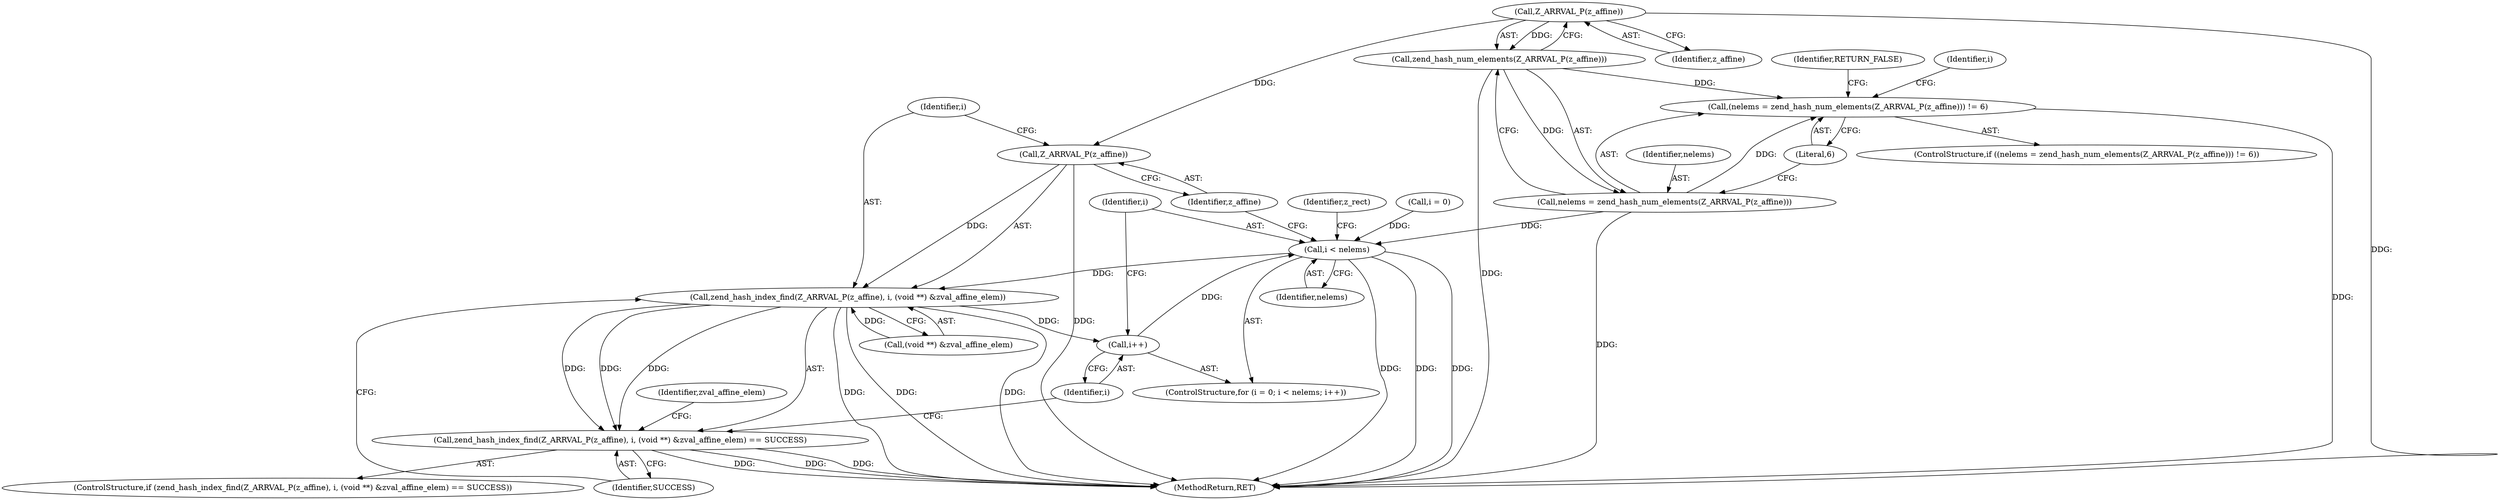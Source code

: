 digraph "0_php-src_2938329ce19cb8c4197dec146c3ec887c6f61d01_2@pointer" {
"1000140" [label="(Call,Z_ARRVAL_P(z_affine))"];
"1000139" [label="(Call,zend_hash_num_elements(Z_ARRVAL_P(z_affine)))"];
"1000136" [label="(Call,(nelems = zend_hash_num_elements(Z_ARRVAL_P(z_affine))) != 6)"];
"1000137" [label="(Call,nelems = zend_hash_num_elements(Z_ARRVAL_P(z_affine)))"];
"1000149" [label="(Call,i < nelems)"];
"1000157" [label="(Call,zend_hash_index_find(Z_ARRVAL_P(z_affine), i, (void **) &zval_affine_elem))"];
"1000152" [label="(Call,i++)"];
"1000156" [label="(Call,zend_hash_index_find(Z_ARRVAL_P(z_affine), i, (void **) &zval_affine_elem) == SUCCESS)"];
"1000158" [label="(Call,Z_ARRVAL_P(z_affine))"];
"1000161" [label="(Call,(void **) &zval_affine_elem)"];
"1000138" [label="(Identifier,nelems)"];
"1000165" [label="(Identifier,SUCCESS)"];
"1000159" [label="(Identifier,z_affine)"];
"1000160" [label="(Identifier,i)"];
"1000149" [label="(Call,i < nelems)"];
"1000155" [label="(ControlStructure,if (zend_hash_index_find(Z_ARRVAL_P(z_affine), i, (void **) &zval_affine_elem) == SUCCESS))"];
"1000153" [label="(Identifier,i)"];
"1000141" [label="(Identifier,z_affine)"];
"1000137" [label="(Call,nelems = zend_hash_num_elements(Z_ARRVAL_P(z_affine)))"];
"1000201" [label="(Identifier,z_rect)"];
"1000156" [label="(Call,zend_hash_index_find(Z_ARRVAL_P(z_affine), i, (void **) &zval_affine_elem) == SUCCESS)"];
"1000157" [label="(Call,zend_hash_index_find(Z_ARRVAL_P(z_affine), i, (void **) &zval_affine_elem))"];
"1000146" [label="(Call,i = 0)"];
"1000136" [label="(Call,(nelems = zend_hash_num_elements(Z_ARRVAL_P(z_affine))) != 6)"];
"1000144" [label="(Identifier,RETURN_FALSE)"];
"1000150" [label="(Identifier,i)"];
"1000145" [label="(ControlStructure,for (i = 0; i < nelems; i++))"];
"1000158" [label="(Call,Z_ARRVAL_P(z_affine))"];
"1000152" [label="(Call,i++)"];
"1000151" [label="(Identifier,nelems)"];
"1000147" [label="(Identifier,i)"];
"1000142" [label="(Literal,6)"];
"1000169" [label="(Identifier,zval_affine_elem)"];
"1000140" [label="(Call,Z_ARRVAL_P(z_affine))"];
"1000360" [label="(MethodReturn,RET)"];
"1000139" [label="(Call,zend_hash_num_elements(Z_ARRVAL_P(z_affine)))"];
"1000135" [label="(ControlStructure,if ((nelems = zend_hash_num_elements(Z_ARRVAL_P(z_affine))) != 6))"];
"1000140" -> "1000139"  [label="AST: "];
"1000140" -> "1000141"  [label="CFG: "];
"1000141" -> "1000140"  [label="AST: "];
"1000139" -> "1000140"  [label="CFG: "];
"1000140" -> "1000360"  [label="DDG: "];
"1000140" -> "1000139"  [label="DDG: "];
"1000140" -> "1000158"  [label="DDG: "];
"1000139" -> "1000137"  [label="AST: "];
"1000137" -> "1000139"  [label="CFG: "];
"1000139" -> "1000360"  [label="DDG: "];
"1000139" -> "1000136"  [label="DDG: "];
"1000139" -> "1000137"  [label="DDG: "];
"1000136" -> "1000135"  [label="AST: "];
"1000136" -> "1000142"  [label="CFG: "];
"1000137" -> "1000136"  [label="AST: "];
"1000142" -> "1000136"  [label="AST: "];
"1000144" -> "1000136"  [label="CFG: "];
"1000147" -> "1000136"  [label="CFG: "];
"1000136" -> "1000360"  [label="DDG: "];
"1000137" -> "1000136"  [label="DDG: "];
"1000138" -> "1000137"  [label="AST: "];
"1000142" -> "1000137"  [label="CFG: "];
"1000137" -> "1000360"  [label="DDG: "];
"1000137" -> "1000149"  [label="DDG: "];
"1000149" -> "1000145"  [label="AST: "];
"1000149" -> "1000151"  [label="CFG: "];
"1000150" -> "1000149"  [label="AST: "];
"1000151" -> "1000149"  [label="AST: "];
"1000159" -> "1000149"  [label="CFG: "];
"1000201" -> "1000149"  [label="CFG: "];
"1000149" -> "1000360"  [label="DDG: "];
"1000149" -> "1000360"  [label="DDG: "];
"1000149" -> "1000360"  [label="DDG: "];
"1000152" -> "1000149"  [label="DDG: "];
"1000146" -> "1000149"  [label="DDG: "];
"1000149" -> "1000157"  [label="DDG: "];
"1000157" -> "1000156"  [label="AST: "];
"1000157" -> "1000161"  [label="CFG: "];
"1000158" -> "1000157"  [label="AST: "];
"1000160" -> "1000157"  [label="AST: "];
"1000161" -> "1000157"  [label="AST: "];
"1000165" -> "1000157"  [label="CFG: "];
"1000157" -> "1000360"  [label="DDG: "];
"1000157" -> "1000360"  [label="DDG: "];
"1000157" -> "1000360"  [label="DDG: "];
"1000157" -> "1000152"  [label="DDG: "];
"1000157" -> "1000156"  [label="DDG: "];
"1000157" -> "1000156"  [label="DDG: "];
"1000157" -> "1000156"  [label="DDG: "];
"1000158" -> "1000157"  [label="DDG: "];
"1000161" -> "1000157"  [label="DDG: "];
"1000152" -> "1000145"  [label="AST: "];
"1000152" -> "1000153"  [label="CFG: "];
"1000153" -> "1000152"  [label="AST: "];
"1000150" -> "1000152"  [label="CFG: "];
"1000156" -> "1000155"  [label="AST: "];
"1000156" -> "1000165"  [label="CFG: "];
"1000165" -> "1000156"  [label="AST: "];
"1000169" -> "1000156"  [label="CFG: "];
"1000153" -> "1000156"  [label="CFG: "];
"1000156" -> "1000360"  [label="DDG: "];
"1000156" -> "1000360"  [label="DDG: "];
"1000156" -> "1000360"  [label="DDG: "];
"1000158" -> "1000159"  [label="CFG: "];
"1000159" -> "1000158"  [label="AST: "];
"1000160" -> "1000158"  [label="CFG: "];
"1000158" -> "1000360"  [label="DDG: "];
}
